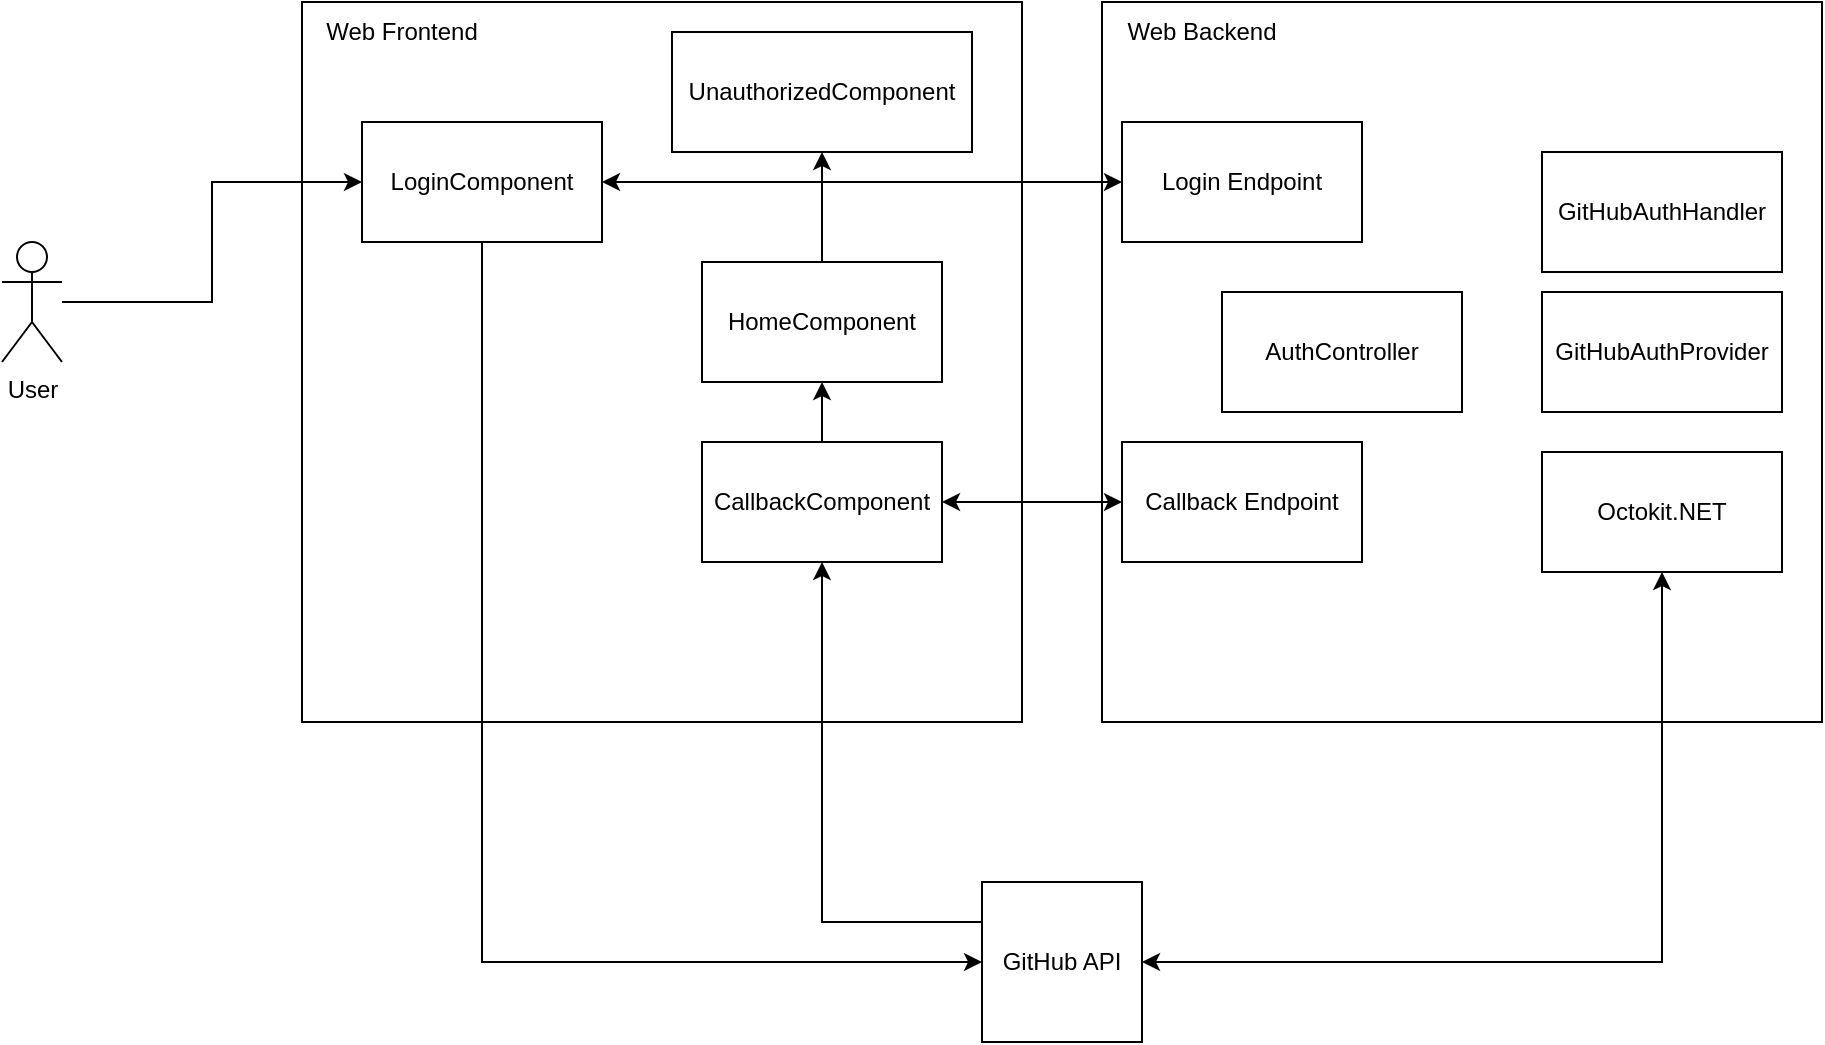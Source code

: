 <mxfile version="20.8.16" type="device"><diagram name="Strona-1" id="97WLdW6ybpAodyD5L77Z"><mxGraphModel dx="1195" dy="703" grid="1" gridSize="10" guides="1" tooltips="1" connect="1" arrows="1" fold="1" page="1" pageScale="1" pageWidth="16000" pageHeight="16000" math="0" shadow="0"><root><mxCell id="0"/><mxCell id="1" parent="0"/><mxCell id="ST7j3qCers82DrXwf6a3-1" value="" style="whiteSpace=wrap;html=1;aspect=fixed;" vertex="1" parent="1"><mxGeometry x="280" y="80" width="360" height="360" as="geometry"/></mxCell><mxCell id="ST7j3qCers82DrXwf6a3-2" value="Web Frontend" style="text;html=1;strokeColor=none;fillColor=none;align=center;verticalAlign=middle;whiteSpace=wrap;rounded=0;" vertex="1" parent="1"><mxGeometry x="280" y="80" width="100" height="30" as="geometry"/></mxCell><mxCell id="ST7j3qCers82DrXwf6a3-3" value="" style="whiteSpace=wrap;html=1;aspect=fixed;" vertex="1" parent="1"><mxGeometry x="680" y="80" width="360" height="360" as="geometry"/></mxCell><mxCell id="ST7j3qCers82DrXwf6a3-4" value="Web Backend" style="text;html=1;strokeColor=none;fillColor=none;align=center;verticalAlign=middle;whiteSpace=wrap;rounded=0;" vertex="1" parent="1"><mxGeometry x="680" y="80" width="100" height="30" as="geometry"/></mxCell><mxCell id="ST7j3qCers82DrXwf6a3-20" style="edgeStyle=orthogonalEdgeStyle;rounded=0;orthogonalLoop=1;jettySize=auto;html=1;exitX=0;exitY=0.25;exitDx=0;exitDy=0;entryX=0.5;entryY=1;entryDx=0;entryDy=0;startArrow=none;startFill=0;endArrow=classic;endFill=1;" edge="1" parent="1" source="ST7j3qCers82DrXwf6a3-5" target="ST7j3qCers82DrXwf6a3-16"><mxGeometry relative="1" as="geometry"/></mxCell><mxCell id="ST7j3qCers82DrXwf6a3-5" value="GitHub API" style="whiteSpace=wrap;html=1;aspect=fixed;" vertex="1" parent="1"><mxGeometry x="620" y="520" width="80" height="80" as="geometry"/></mxCell><mxCell id="ST7j3qCers82DrXwf6a3-12" style="edgeStyle=orthogonalEdgeStyle;rounded=0;orthogonalLoop=1;jettySize=auto;html=1;exitX=0.5;exitY=1;exitDx=0;exitDy=0;entryX=1;entryY=0.5;entryDx=0;entryDy=0;startArrow=classic;startFill=1;" edge="1" parent="1" source="ST7j3qCers82DrXwf6a3-6" target="ST7j3qCers82DrXwf6a3-5"><mxGeometry relative="1" as="geometry"/></mxCell><mxCell id="ST7j3qCers82DrXwf6a3-6" value="Octokit.NET" style="rounded=0;whiteSpace=wrap;html=1;" vertex="1" parent="1"><mxGeometry x="900" y="305" width="120" height="60" as="geometry"/></mxCell><mxCell id="ST7j3qCers82DrXwf6a3-7" value="GitHubAuthProvider" style="rounded=0;whiteSpace=wrap;html=1;" vertex="1" parent="1"><mxGeometry x="900" y="225" width="120" height="60" as="geometry"/></mxCell><mxCell id="ST7j3qCers82DrXwf6a3-8" value="GitHubAuthHandler" style="rounded=0;whiteSpace=wrap;html=1;" vertex="1" parent="1"><mxGeometry x="900" y="155" width="120" height="60" as="geometry"/></mxCell><mxCell id="ST7j3qCers82DrXwf6a3-9" value="AuthController" style="rounded=0;whiteSpace=wrap;html=1;" vertex="1" parent="1"><mxGeometry x="740" y="225" width="120" height="60" as="geometry"/></mxCell><mxCell id="ST7j3qCers82DrXwf6a3-10" value="Login Endpoint" style="rounded=0;whiteSpace=wrap;html=1;" vertex="1" parent="1"><mxGeometry x="690" y="140" width="120" height="60" as="geometry"/></mxCell><mxCell id="ST7j3qCers82DrXwf6a3-11" value="Callback Endpoint" style="rounded=0;whiteSpace=wrap;html=1;" vertex="1" parent="1"><mxGeometry x="690" y="300" width="120" height="60" as="geometry"/></mxCell><mxCell id="ST7j3qCers82DrXwf6a3-25" style="edgeStyle=orthogonalEdgeStyle;rounded=0;orthogonalLoop=1;jettySize=auto;html=1;entryX=0;entryY=0.5;entryDx=0;entryDy=0;startArrow=none;startFill=0;endArrow=classic;endFill=1;" edge="1" parent="1" source="ST7j3qCers82DrXwf6a3-13" target="ST7j3qCers82DrXwf6a3-14"><mxGeometry relative="1" as="geometry"/></mxCell><mxCell id="ST7j3qCers82DrXwf6a3-13" value="User" style="shape=umlActor;verticalLabelPosition=bottom;verticalAlign=top;html=1;outlineConnect=0;" vertex="1" parent="1"><mxGeometry x="130" y="200" width="30" height="60" as="geometry"/></mxCell><mxCell id="ST7j3qCers82DrXwf6a3-17" style="edgeStyle=orthogonalEdgeStyle;rounded=0;orthogonalLoop=1;jettySize=auto;html=1;exitX=0.5;exitY=1;exitDx=0;exitDy=0;entryX=0;entryY=0.5;entryDx=0;entryDy=0;startArrow=none;startFill=0;" edge="1" parent="1" source="ST7j3qCers82DrXwf6a3-14" target="ST7j3qCers82DrXwf6a3-5"><mxGeometry relative="1" as="geometry"/></mxCell><mxCell id="ST7j3qCers82DrXwf6a3-19" style="edgeStyle=orthogonalEdgeStyle;rounded=0;orthogonalLoop=1;jettySize=auto;html=1;exitX=1;exitY=0.5;exitDx=0;exitDy=0;entryX=0;entryY=0.5;entryDx=0;entryDy=0;startArrow=classic;startFill=1;" edge="1" parent="1" source="ST7j3qCers82DrXwf6a3-14" target="ST7j3qCers82DrXwf6a3-10"><mxGeometry relative="1" as="geometry"/></mxCell><mxCell id="ST7j3qCers82DrXwf6a3-14" value="LoginComponent" style="rounded=0;whiteSpace=wrap;html=1;" vertex="1" parent="1"><mxGeometry x="310" y="140" width="120" height="60" as="geometry"/></mxCell><mxCell id="ST7j3qCers82DrXwf6a3-21" style="edgeStyle=orthogonalEdgeStyle;rounded=0;orthogonalLoop=1;jettySize=auto;html=1;exitX=1;exitY=0.5;exitDx=0;exitDy=0;entryX=0;entryY=0.5;entryDx=0;entryDy=0;startArrow=classic;startFill=1;" edge="1" parent="1" source="ST7j3qCers82DrXwf6a3-16" target="ST7j3qCers82DrXwf6a3-11"><mxGeometry relative="1" as="geometry"/></mxCell><mxCell id="ST7j3qCers82DrXwf6a3-24" style="edgeStyle=orthogonalEdgeStyle;rounded=0;orthogonalLoop=1;jettySize=auto;html=1;exitX=0.5;exitY=0;exitDx=0;exitDy=0;entryX=0.5;entryY=1;entryDx=0;entryDy=0;startArrow=none;startFill=0;endArrow=classic;endFill=1;" edge="1" parent="1" source="ST7j3qCers82DrXwf6a3-16" target="ST7j3qCers82DrXwf6a3-22"><mxGeometry relative="1" as="geometry"/></mxCell><mxCell id="ST7j3qCers82DrXwf6a3-16" value="CallbackComponent" style="rounded=0;whiteSpace=wrap;html=1;" vertex="1" parent="1"><mxGeometry x="480" y="300" width="120" height="60" as="geometry"/></mxCell><mxCell id="ST7j3qCers82DrXwf6a3-26" style="edgeStyle=orthogonalEdgeStyle;rounded=0;orthogonalLoop=1;jettySize=auto;html=1;exitX=0.5;exitY=0;exitDx=0;exitDy=0;entryX=0.5;entryY=1;entryDx=0;entryDy=0;startArrow=none;startFill=0;endArrow=classic;endFill=1;" edge="1" parent="1" source="ST7j3qCers82DrXwf6a3-22" target="ST7j3qCers82DrXwf6a3-23"><mxGeometry relative="1" as="geometry"/></mxCell><mxCell id="ST7j3qCers82DrXwf6a3-22" value="HomeComponent" style="rounded=0;whiteSpace=wrap;html=1;" vertex="1" parent="1"><mxGeometry x="480" y="210" width="120" height="60" as="geometry"/></mxCell><mxCell id="ST7j3qCers82DrXwf6a3-23" value="UnauthorizedComponent" style="rounded=0;whiteSpace=wrap;html=1;" vertex="1" parent="1"><mxGeometry x="465" y="95" width="150" height="60" as="geometry"/></mxCell></root></mxGraphModel></diagram></mxfile>